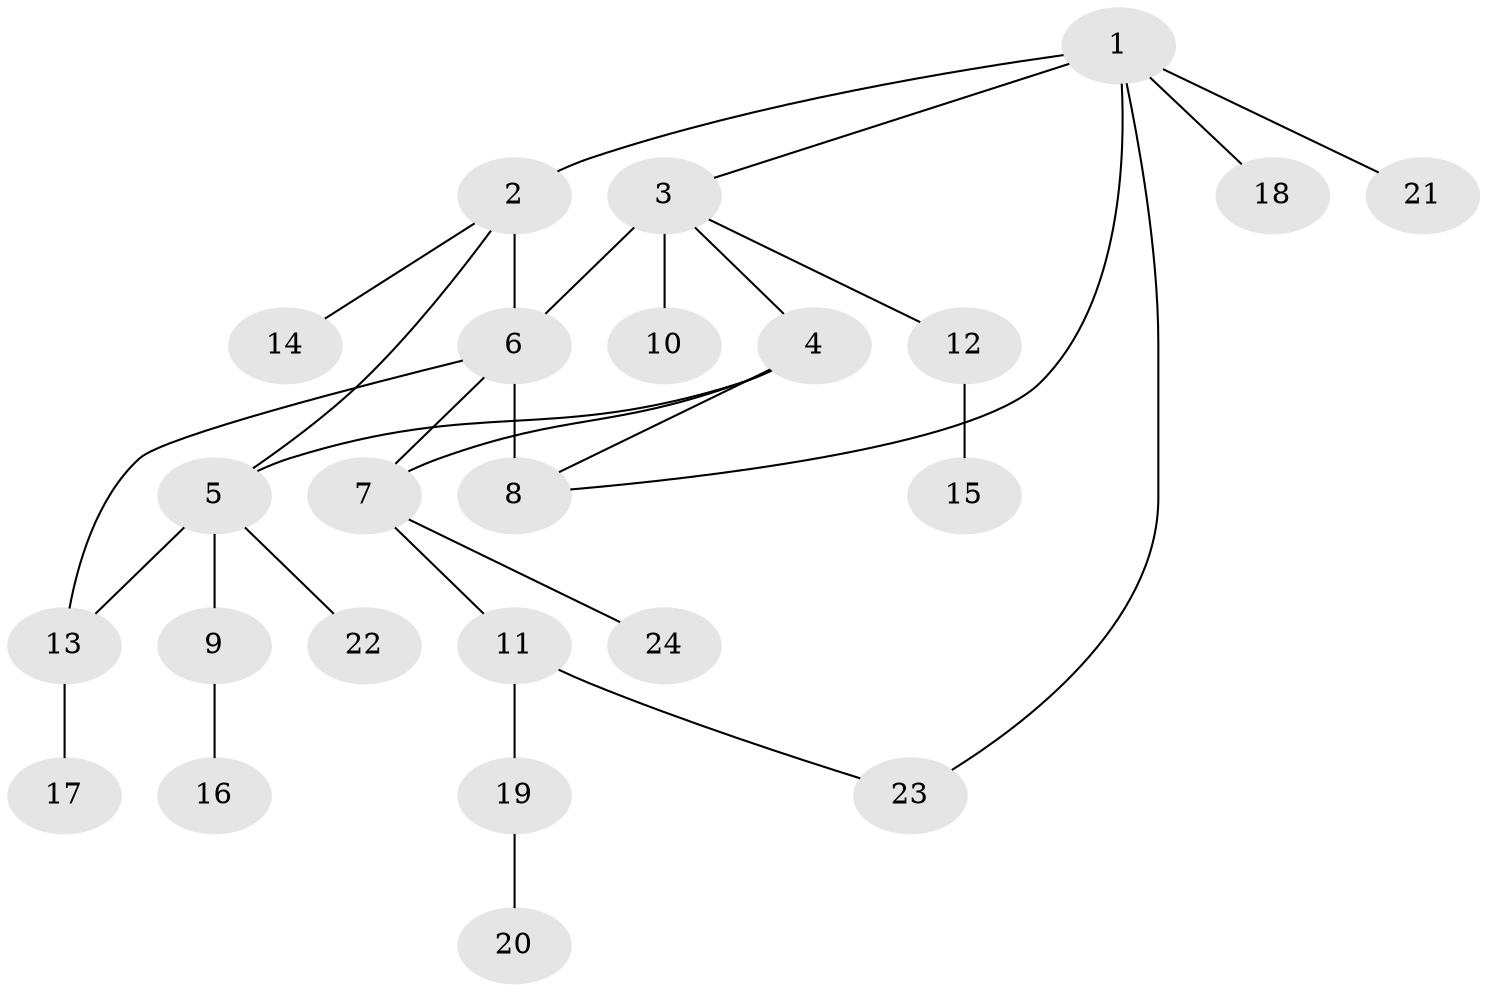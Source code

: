 // original degree distribution, {7: 0.0425531914893617, 5: 0.0425531914893617, 2: 0.2127659574468085, 6: 0.02127659574468085, 4: 0.06382978723404255, 14: 0.02127659574468085, 3: 0.0851063829787234, 1: 0.5106382978723404}
// Generated by graph-tools (version 1.1) at 2025/37/03/09/25 02:37:45]
// undirected, 24 vertices, 30 edges
graph export_dot {
graph [start="1"]
  node [color=gray90,style=filled];
  1;
  2;
  3;
  4;
  5;
  6;
  7;
  8;
  9;
  10;
  11;
  12;
  13;
  14;
  15;
  16;
  17;
  18;
  19;
  20;
  21;
  22;
  23;
  24;
  1 -- 2 [weight=1.0];
  1 -- 3 [weight=1.0];
  1 -- 8 [weight=1.0];
  1 -- 18 [weight=1.0];
  1 -- 21 [weight=1.0];
  1 -- 23 [weight=1.0];
  2 -- 5 [weight=1.0];
  2 -- 6 [weight=2.0];
  2 -- 14 [weight=1.0];
  3 -- 4 [weight=1.0];
  3 -- 6 [weight=3.0];
  3 -- 10 [weight=1.0];
  3 -- 12 [weight=1.0];
  4 -- 5 [weight=1.0];
  4 -- 7 [weight=1.0];
  4 -- 8 [weight=1.0];
  5 -- 9 [weight=1.0];
  5 -- 13 [weight=1.0];
  5 -- 22 [weight=1.0];
  6 -- 7 [weight=1.0];
  6 -- 8 [weight=11.0];
  6 -- 13 [weight=1.0];
  7 -- 11 [weight=1.0];
  7 -- 24 [weight=1.0];
  9 -- 16 [weight=1.0];
  11 -- 19 [weight=1.0];
  11 -- 23 [weight=1.0];
  12 -- 15 [weight=1.0];
  13 -- 17 [weight=1.0];
  19 -- 20 [weight=1.0];
}
